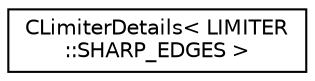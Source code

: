 digraph "Graphical Class Hierarchy"
{
 // LATEX_PDF_SIZE
  edge [fontname="Helvetica",fontsize="10",labelfontname="Helvetica",labelfontsize="10"];
  node [fontname="Helvetica",fontsize="10",shape=record];
  rankdir="LR";
  Node0 [label="CLimiterDetails\< LIMITER\l::SHARP_EDGES \>",height=0.2,width=0.4,color="black", fillcolor="white", style="filled",URL="$structCLimiterDetails_3_01LIMITER_1_1SHARP__EDGES_01_4.html",tooltip="Venkatakrishnan with sharp edge modification."];
}
